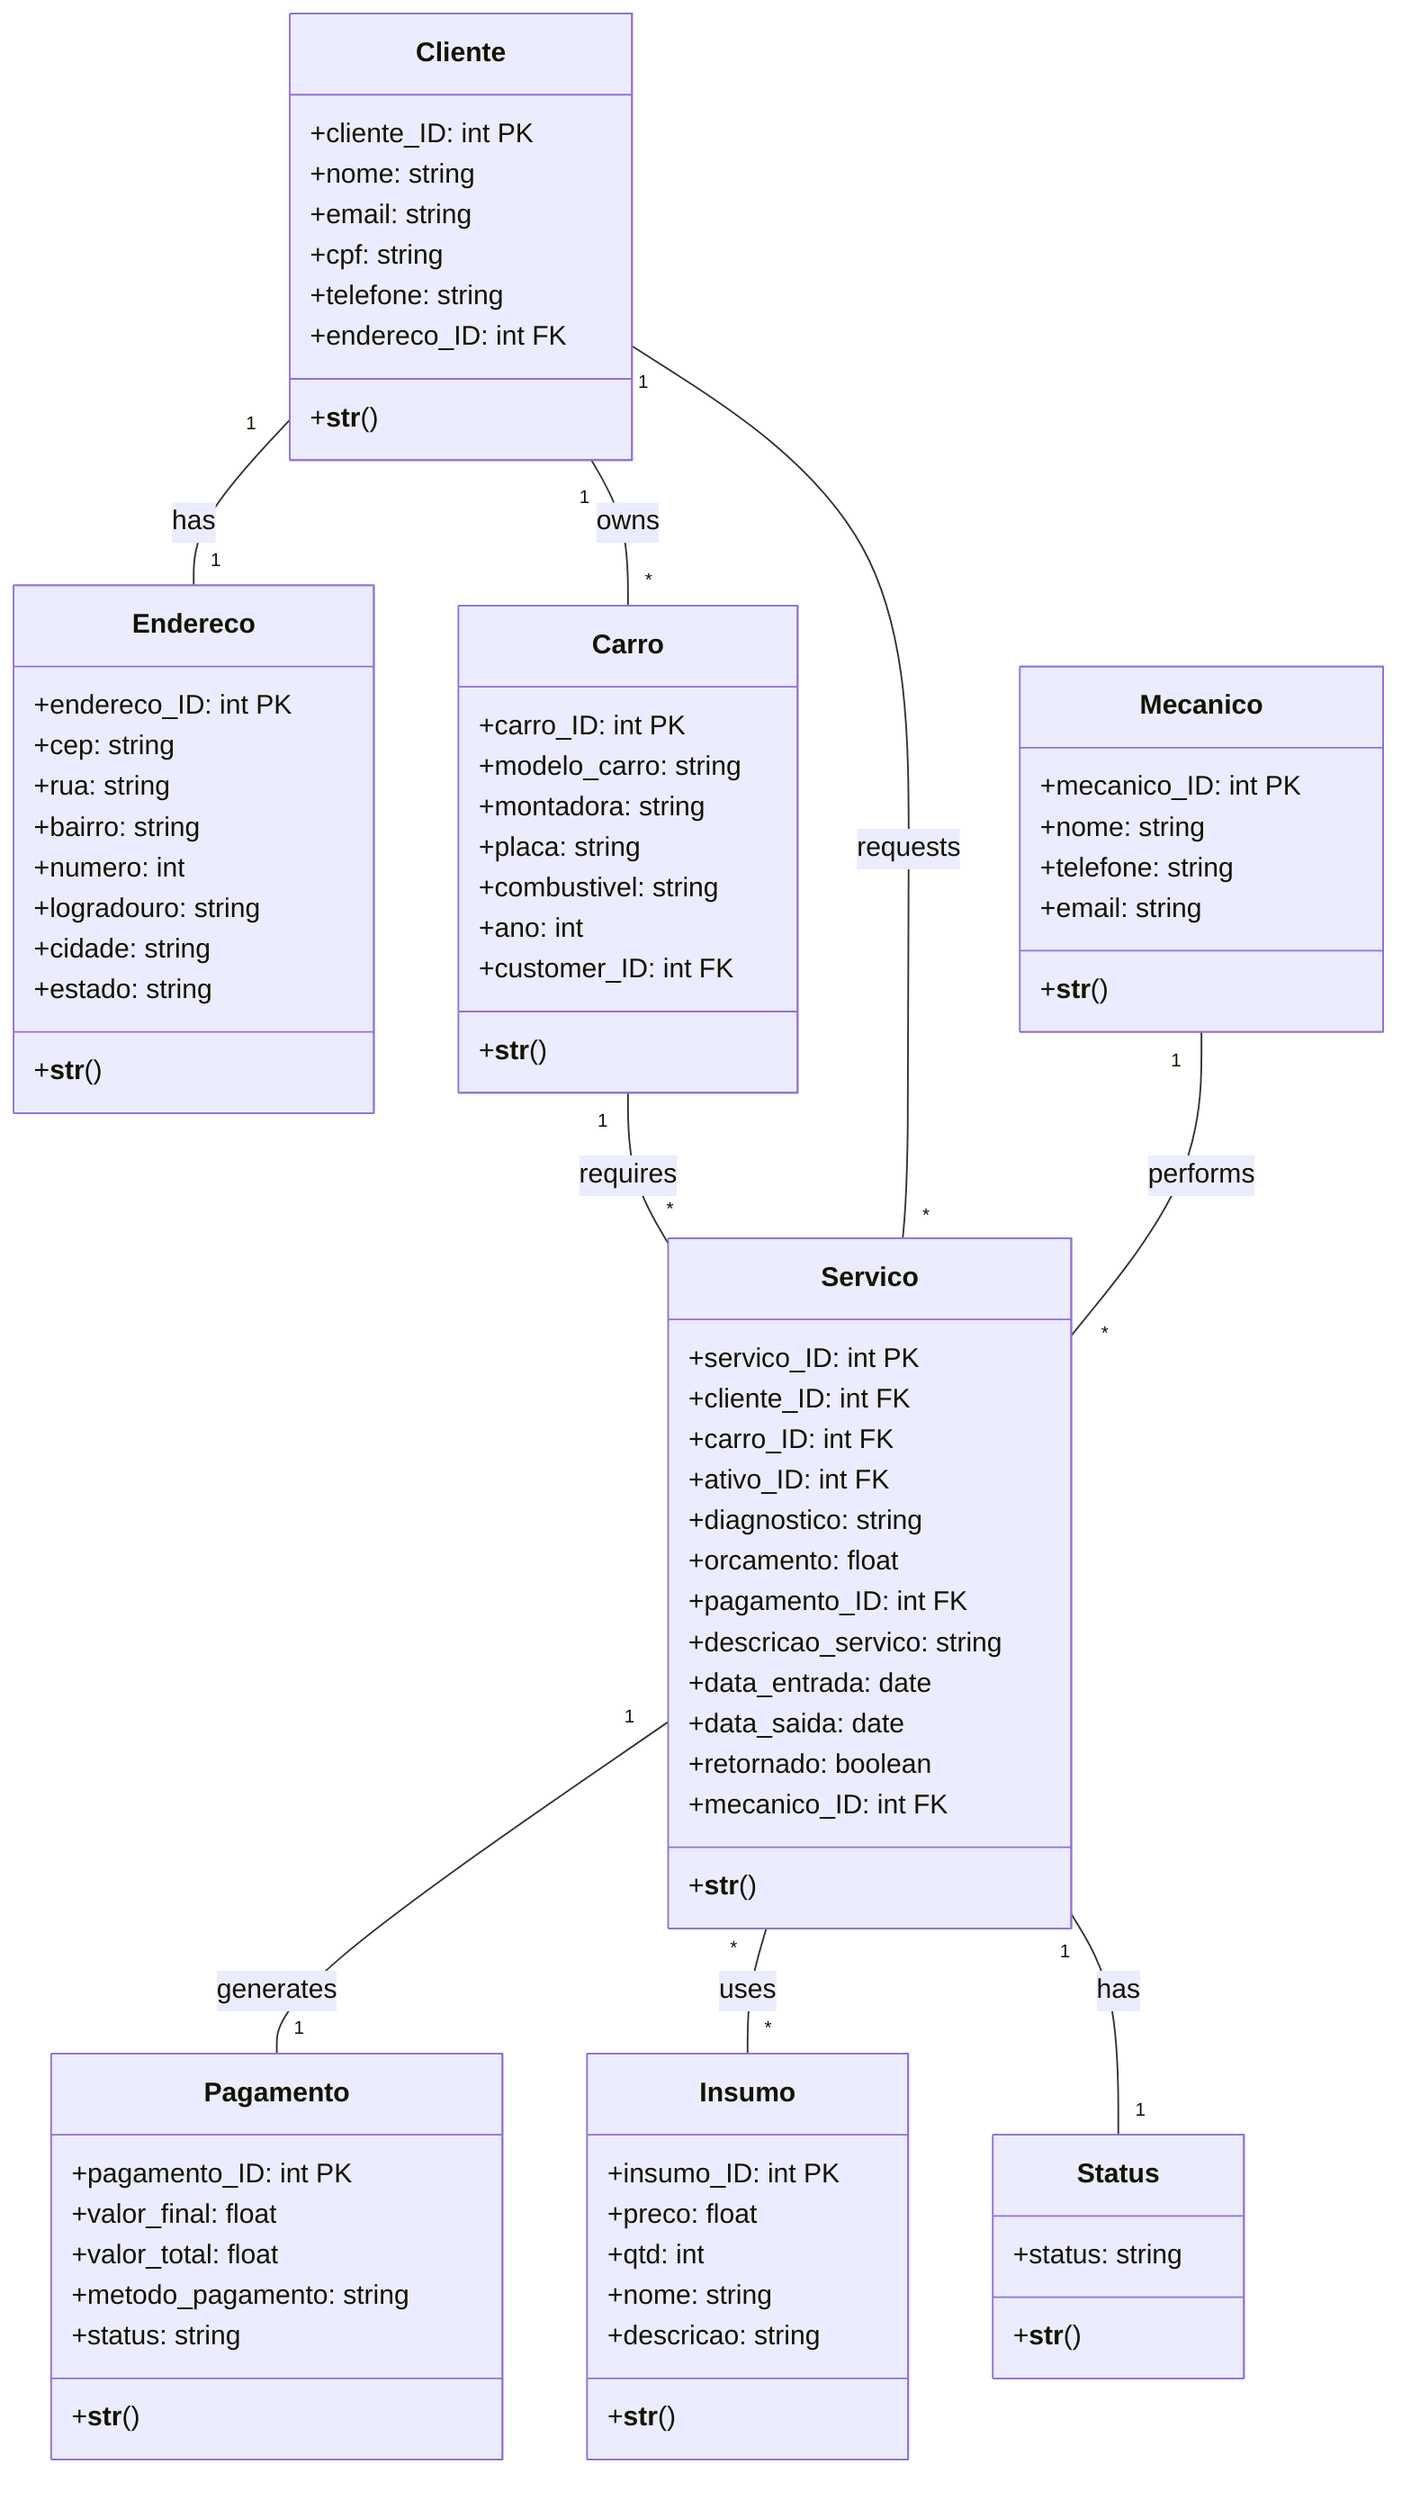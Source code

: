 classDiagram
    class Cliente {
        +cliente_ID: int PK
        +nome: string
        +email: string
        +cpf: string
        +telefone: string
        +endereco_ID: int FK
        +__str__()
    }
    
    class Endereco {
        +endereco_ID: int PK
        +cep: string
        +rua: string
        +bairro: string
        +numero: int
        +logradouro: string
        +cidade: string
        +estado: string
        +__str__()
    }
    
    class Carro {
        +carro_ID: int PK
        +modelo_carro: string
        +montadora: string
        +placa: string
        +combustivel: string
        +ano: int
        +customer_ID: int FK
        +__str__()
    }
    
    class Servico {
        +servico_ID: int PK
        +cliente_ID: int FK
        +carro_ID: int FK
        +ativo_ID: int FK
        +diagnostico: string
        +orcamento: float
        +pagamento_ID: int FK
        +descricao_servico: string
        +data_entrada: date
        +data_saida: date
        +retornado: boolean
        +mecanico_ID: int FK
        +__str__()
    }
    
    class Mecanico {
        +mecanico_ID: int PK
        +nome: string
        +telefone: string
        +email: string
        +__str__()
    }
    
    class Pagamento {
        +pagamento_ID: int PK
        +valor_final: float
        +valor_total: float
        +metodo_pagamento: string
        +status: string
        +__str__()
    }
    
    class Insumo {
        +insumo_ID: int PK
        +preco: float
        +qtd: int
        +nome: string
        +descricao: string
        +__str__()
    }
    
    class Status {
        +status: string
        +__str__()
    }
    
    Cliente "1" -- "1" Endereco : has
    Cliente "1" -- "*" Carro : owns
    Carro "1" -- "*" Servico : requires
    Cliente "1" -- "*" Servico : requests
    Mecanico "1" -- "*" Servico : performs
    Servico "1" -- "1" Pagamento : generates
    Servico "*" -- "*" Insumo : uses
    Servico "1" -- "1" Status : has